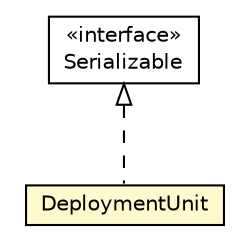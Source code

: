 #!/usr/local/bin/dot
#
# Class diagram 
# Generated by UMLGraph version R5_6-24-gf6e263 (http://www.umlgraph.org/)
#

digraph G {
	edge [fontname="Helvetica",fontsize=10,labelfontname="Helvetica",labelfontsize=10];
	node [fontname="Helvetica",fontsize=10,shape=plaintext];
	nodesep=0.25;
	ranksep=0.5;
	// org.universAAL.tools.ucc.model.usrv.DeploymentUnit
	c50452 [label=<<table title="org.universAAL.tools.ucc.model.usrv.DeploymentUnit" border="0" cellborder="1" cellspacing="0" cellpadding="2" port="p" bgcolor="lemonChiffon" href="./DeploymentUnit.html">
		<tr><td><table border="0" cellspacing="0" cellpadding="1">
<tr><td align="center" balign="center"> DeploymentUnit </td></tr>
		</table></td></tr>
		</table>>, URL="./DeploymentUnit.html", fontname="Helvetica", fontcolor="black", fontsize=10.0];
	//org.universAAL.tools.ucc.model.usrv.DeploymentUnit implements java.io.Serializable
	c50651:p -> c50452:p [dir=back,arrowtail=empty,style=dashed];
	// java.io.Serializable
	c50651 [label=<<table title="java.io.Serializable" border="0" cellborder="1" cellspacing="0" cellpadding="2" port="p" href="http://java.sun.com/j2se/1.4.2/docs/api/java/io/Serializable.html">
		<tr><td><table border="0" cellspacing="0" cellpadding="1">
<tr><td align="center" balign="center"> &#171;interface&#187; </td></tr>
<tr><td align="center" balign="center"> Serializable </td></tr>
		</table></td></tr>
		</table>>, URL="http://java.sun.com/j2se/1.4.2/docs/api/java/io/Serializable.html", fontname="Helvetica", fontcolor="black", fontsize=10.0];
}

